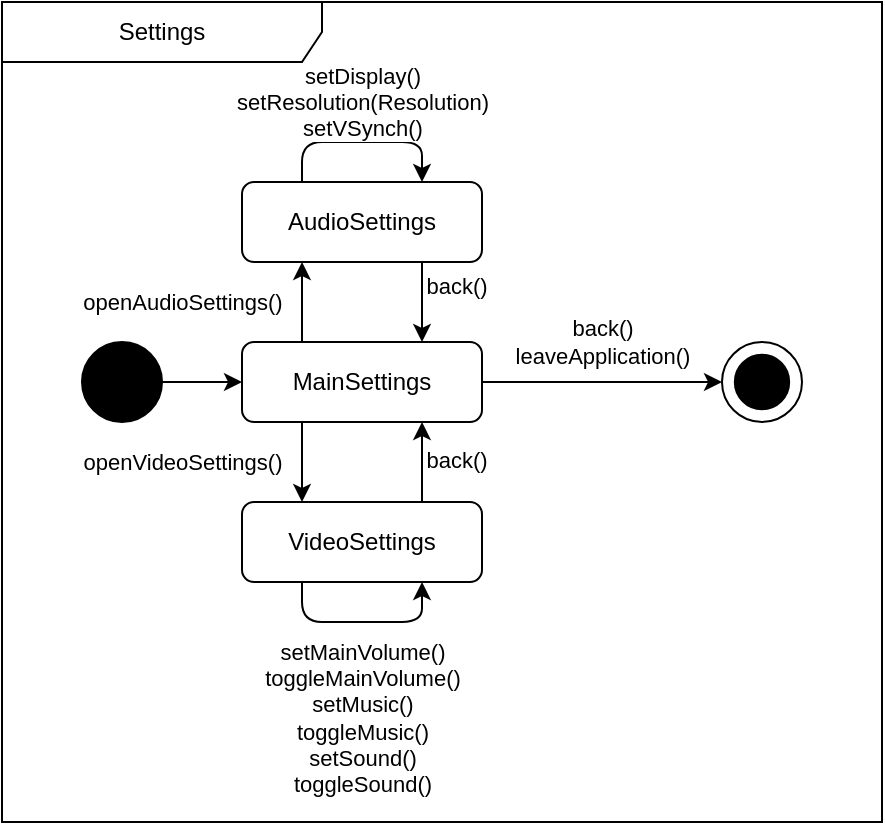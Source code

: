<mxfile version="24.7.17">
  <diagram name="Seite-1" id="5upymp8Bjm5yj8fmslHi">
    <mxGraphModel dx="1816" dy="577" grid="1" gridSize="10" guides="1" tooltips="1" connect="1" arrows="1" fold="1" page="1" pageScale="1" pageWidth="827" pageHeight="1169" math="0" shadow="0">
      <root>
        <mxCell id="0" />
        <mxCell id="1" parent="0" />
        <mxCell id="0xNg3Ng6j2RBfvfoK4XD-18" value="Settings" style="shape=umlFrame;whiteSpace=wrap;html=1;pointerEvents=0;recursiveResize=0;container=1;collapsible=0;width=160;" parent="1" vertex="1">
          <mxGeometry x="-800" y="150" width="440" height="410" as="geometry" />
        </mxCell>
        <mxCell id="0xNg3Ng6j2RBfvfoK4XD-7" style="edgeStyle=orthogonalEdgeStyle;rounded=0;orthogonalLoop=1;jettySize=auto;html=1;entryX=0;entryY=0.5;entryDx=0;entryDy=0;" parent="0xNg3Ng6j2RBfvfoK4XD-18" source="0xNg3Ng6j2RBfvfoK4XD-1" target="0xNg3Ng6j2RBfvfoK4XD-4" edge="1">
          <mxGeometry relative="1" as="geometry" />
        </mxCell>
        <mxCell id="0xNg3Ng6j2RBfvfoK4XD-1" value="" style="ellipse;whiteSpace=wrap;html=1;aspect=fixed;fillColor=#000000;" parent="0xNg3Ng6j2RBfvfoK4XD-18" vertex="1">
          <mxGeometry x="40" y="170" width="40" height="40" as="geometry" />
        </mxCell>
        <mxCell id="0xNg3Ng6j2RBfvfoK4XD-2" value="" style="ellipse;whiteSpace=wrap;html=1;aspect=fixed;" parent="0xNg3Ng6j2RBfvfoK4XD-18" vertex="1">
          <mxGeometry x="360" y="170" width="40" height="40" as="geometry" />
        </mxCell>
        <mxCell id="0xNg3Ng6j2RBfvfoK4XD-3" value="" style="ellipse;whiteSpace=wrap;html=1;aspect=fixed;fillColor=#000000;" parent="0xNg3Ng6j2RBfvfoK4XD-18" vertex="1">
          <mxGeometry x="366.41" y="176.41" width="27.18" height="27.18" as="geometry" />
        </mxCell>
        <mxCell id="0xNg3Ng6j2RBfvfoK4XD-8" style="edgeStyle=orthogonalEdgeStyle;rounded=0;orthogonalLoop=1;jettySize=auto;html=1;entryX=0;entryY=0.5;entryDx=0;entryDy=0;" parent="0xNg3Ng6j2RBfvfoK4XD-18" source="0xNg3Ng6j2RBfvfoK4XD-4" target="0xNg3Ng6j2RBfvfoK4XD-2" edge="1">
          <mxGeometry relative="1" as="geometry" />
        </mxCell>
        <mxCell id="AyYFYYakyzhiCra0TaYA-2" value="&lt;div&gt;back()&lt;/div&gt;&lt;div&gt;leaveApplication()&lt;/div&gt;" style="edgeLabel;html=1;align=center;verticalAlign=middle;resizable=0;points=[];" vertex="1" connectable="0" parent="0xNg3Ng6j2RBfvfoK4XD-8">
          <mxGeometry x="-0.075" y="1" relative="1" as="geometry">
            <mxPoint x="4" y="-19" as="offset" />
          </mxGeometry>
        </mxCell>
        <mxCell id="AyYFYYakyzhiCra0TaYA-4" style="edgeStyle=orthogonalEdgeStyle;rounded=0;orthogonalLoop=1;jettySize=auto;html=1;exitX=0.25;exitY=0;exitDx=0;exitDy=0;entryX=0.25;entryY=1;entryDx=0;entryDy=0;" edge="1" parent="0xNg3Ng6j2RBfvfoK4XD-18" source="0xNg3Ng6j2RBfvfoK4XD-4" target="AyYFYYakyzhiCra0TaYA-3">
          <mxGeometry relative="1" as="geometry" />
        </mxCell>
        <mxCell id="AyYFYYakyzhiCra0TaYA-6" value="openAudioSettings()" style="edgeLabel;html=1;align=center;verticalAlign=middle;resizable=0;points=[];" vertex="1" connectable="0" parent="AyYFYYakyzhiCra0TaYA-4">
          <mxGeometry x="0.113" relative="1" as="geometry">
            <mxPoint x="-60" y="2" as="offset" />
          </mxGeometry>
        </mxCell>
        <mxCell id="AyYFYYakyzhiCra0TaYA-14" style="edgeStyle=orthogonalEdgeStyle;rounded=0;orthogonalLoop=1;jettySize=auto;html=1;exitX=0.25;exitY=1;exitDx=0;exitDy=0;entryX=0.25;entryY=0;entryDx=0;entryDy=0;" edge="1" parent="0xNg3Ng6j2RBfvfoK4XD-18" source="0xNg3Ng6j2RBfvfoK4XD-4" target="AyYFYYakyzhiCra0TaYA-13">
          <mxGeometry relative="1" as="geometry" />
        </mxCell>
        <mxCell id="AyYFYYakyzhiCra0TaYA-15" value="openVideoSettings()" style="edgeLabel;html=1;align=center;verticalAlign=middle;resizable=0;points=[];" vertex="1" connectable="0" parent="AyYFYYakyzhiCra0TaYA-14">
          <mxGeometry x="-0.113" y="2" relative="1" as="geometry">
            <mxPoint x="-62" y="2" as="offset" />
          </mxGeometry>
        </mxCell>
        <mxCell id="0xNg3Ng6j2RBfvfoK4XD-4" value="MainSettings" style="rounded=1;whiteSpace=wrap;html=1;" parent="0xNg3Ng6j2RBfvfoK4XD-18" vertex="1">
          <mxGeometry x="120" y="170" width="120" height="40" as="geometry" />
        </mxCell>
        <mxCell id="AyYFYYakyzhiCra0TaYA-5" style="edgeStyle=orthogonalEdgeStyle;rounded=0;orthogonalLoop=1;jettySize=auto;html=1;exitX=0.75;exitY=1;exitDx=0;exitDy=0;entryX=0.75;entryY=0;entryDx=0;entryDy=0;" edge="1" parent="0xNg3Ng6j2RBfvfoK4XD-18" source="AyYFYYakyzhiCra0TaYA-3" target="0xNg3Ng6j2RBfvfoK4XD-4">
          <mxGeometry relative="1" as="geometry" />
        </mxCell>
        <mxCell id="AyYFYYakyzhiCra0TaYA-7" value="back()" style="edgeLabel;html=1;align=center;verticalAlign=middle;resizable=0;points=[];" vertex="1" connectable="0" parent="AyYFYYakyzhiCra0TaYA-5">
          <mxGeometry x="-0.071" y="4" relative="1" as="geometry">
            <mxPoint x="13" y="-7" as="offset" />
          </mxGeometry>
        </mxCell>
        <mxCell id="AyYFYYakyzhiCra0TaYA-3" value="AudioSettings" style="rounded=1;whiteSpace=wrap;html=1;" vertex="1" parent="0xNg3Ng6j2RBfvfoK4XD-18">
          <mxGeometry x="120" y="90" width="120" height="40" as="geometry" />
        </mxCell>
        <mxCell id="AyYFYYakyzhiCra0TaYA-8" style="edgeStyle=orthogonalEdgeStyle;rounded=1;orthogonalLoop=1;jettySize=auto;html=1;exitX=0.25;exitY=0;exitDx=0;exitDy=0;entryX=0.75;entryY=0;entryDx=0;entryDy=0;curved=0;" edge="1" parent="0xNg3Ng6j2RBfvfoK4XD-18" source="AyYFYYakyzhiCra0TaYA-3" target="AyYFYYakyzhiCra0TaYA-3">
          <mxGeometry relative="1" as="geometry">
            <Array as="points">
              <mxPoint x="150" y="70" />
              <mxPoint x="210" y="70" />
            </Array>
          </mxGeometry>
        </mxCell>
        <mxCell id="AyYFYYakyzhiCra0TaYA-9" value="&lt;div&gt;setDisplay()&lt;/div&gt;&lt;div&gt;setResolution(Resolution)&lt;/div&gt;&lt;div&gt;setVSynch()&lt;/div&gt;" style="edgeLabel;html=1;align=center;verticalAlign=middle;resizable=0;points=[];" vertex="1" connectable="0" parent="AyYFYYakyzhiCra0TaYA-8">
          <mxGeometry x="-0.057" y="-2" relative="1" as="geometry">
            <mxPoint x="3" y="-22" as="offset" />
          </mxGeometry>
        </mxCell>
        <mxCell id="AyYFYYakyzhiCra0TaYA-16" style="edgeStyle=orthogonalEdgeStyle;rounded=0;orthogonalLoop=1;jettySize=auto;html=1;exitX=0.75;exitY=0;exitDx=0;exitDy=0;entryX=0.75;entryY=1;entryDx=0;entryDy=0;" edge="1" parent="0xNg3Ng6j2RBfvfoK4XD-18" source="AyYFYYakyzhiCra0TaYA-13" target="0xNg3Ng6j2RBfvfoK4XD-4">
          <mxGeometry relative="1" as="geometry" />
        </mxCell>
        <mxCell id="AyYFYYakyzhiCra0TaYA-17" value="back()" style="edgeLabel;html=1;align=center;verticalAlign=middle;resizable=0;points=[];" vertex="1" connectable="0" parent="AyYFYYakyzhiCra0TaYA-16">
          <mxGeometry x="0.071" y="-1" relative="1" as="geometry">
            <mxPoint x="16" as="offset" />
          </mxGeometry>
        </mxCell>
        <mxCell id="AyYFYYakyzhiCra0TaYA-13" value="VideoSettings" style="rounded=1;whiteSpace=wrap;html=1;" vertex="1" parent="0xNg3Ng6j2RBfvfoK4XD-18">
          <mxGeometry x="120" y="250" width="120" height="40" as="geometry" />
        </mxCell>
        <mxCell id="AyYFYYakyzhiCra0TaYA-18" style="edgeStyle=orthogonalEdgeStyle;rounded=1;orthogonalLoop=1;jettySize=auto;html=1;exitX=0.25;exitY=1;exitDx=0;exitDy=0;entryX=0.75;entryY=1;entryDx=0;entryDy=0;curved=0;" edge="1" parent="0xNg3Ng6j2RBfvfoK4XD-18" source="AyYFYYakyzhiCra0TaYA-13" target="AyYFYYakyzhiCra0TaYA-13">
          <mxGeometry relative="1" as="geometry" />
        </mxCell>
        <mxCell id="AyYFYYakyzhiCra0TaYA-19" value="&lt;div&gt;setMainVolume()&lt;/div&gt;&lt;div&gt;toggleMainVolume()&lt;/div&gt;&lt;div&gt;setMusic()&lt;/div&gt;&lt;div&gt;toggleMusic()&lt;/div&gt;&lt;div&gt;setSound()&lt;/div&gt;&lt;div&gt;toggleSound()&lt;/div&gt;" style="edgeLabel;html=1;align=center;verticalAlign=middle;resizable=0;points=[];" vertex="1" connectable="0" parent="AyYFYYakyzhiCra0TaYA-18">
          <mxGeometry x="0.393" relative="1" as="geometry">
            <mxPoint x="-20" y="48" as="offset" />
          </mxGeometry>
        </mxCell>
      </root>
    </mxGraphModel>
  </diagram>
</mxfile>
